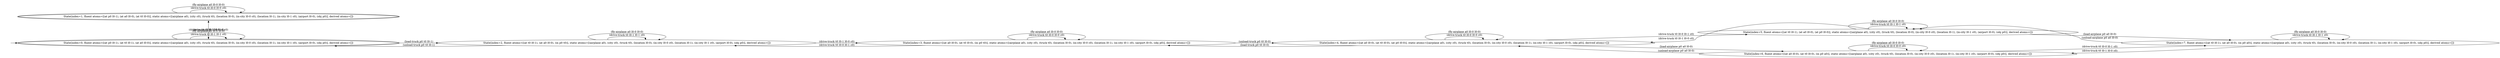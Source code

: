 digraph {
rankdir="LR"
s0[peripheries=2,label="State(index=0, fluent atoms=[(at p0 l0-1), (at t0 l0-1), (at a0 l0-0)], static atoms=[(airplane a0), (city c0), (truck t0), (location l0-0), (in-city l0-0 c0), (location l0-1), (in-city l0-1 c0), (airport l0-0), (obj p0)], derived atoms=[])"]
s1[peripheries=2,label="State(index=1, fluent atoms=[(at p0 l0-1), (at a0 l0-0), (at t0 l0-0)], static atoms=[(airplane a0), (city c0), (truck t0), (location l0-0), (in-city l0-0 c0), (location l0-1), (in-city l0-1 c0), (airport l0-0), (obj p0)], derived atoms=[])"]
s2[label="State(index=2, fluent atoms=[(at t0 l0-1), (at a0 l0-0), (in p0 t0)], static atoms=[(airplane a0), (city c0), (truck t0), (location l0-0), (in-city l0-0 c0), (location l0-1), (in-city l0-1 c0), (airport l0-0), (obj p0)], derived atoms=[])"]
s3[label="State(index=3, fluent atoms=[(at a0 l0-0), (at t0 l0-0), (in p0 t0)], static atoms=[(airplane a0), (city c0), (truck t0), (location l0-0), (in-city l0-0 c0), (location l0-1), (in-city l0-1 c0), (airport l0-0), (obj p0)], derived atoms=[])"]
s4[label="State(index=4, fluent atoms=[(at a0 l0-0), (at t0 l0-0), (at p0 l0-0)], static atoms=[(airplane a0), (city c0), (truck t0), (location l0-0), (in-city l0-0 c0), (location l0-1), (in-city l0-1 c0), (airport l0-0), (obj p0)], derived atoms=[])"]
s5[label="State(index=5, fluent atoms=[(at t0 l0-1), (at a0 l0-0), (at p0 l0-0)], static atoms=[(airplane a0), (city c0), (truck t0), (location l0-0), (in-city l0-0 c0), (location l0-1), (in-city l0-1 c0), (airport l0-0), (obj p0)], derived atoms=[])"]
s6[label="State(index=6, fluent atoms=[(at a0 l0-0), (at t0 l0-0), (in p0 a0)], static atoms=[(airplane a0), (city c0), (truck t0), (location l0-0), (in-city l0-0 c0), (location l0-1), (in-city l0-1 c0), (airport l0-0), (obj p0)], derived atoms=[])"]
s7[label="State(index=7, fluent atoms=[(at t0 l0-1), (at a0 l0-0), (in p0 a0)], static atoms=[(airplane a0), (city c0), (truck t0), (location l0-0), (in-city l0-0 c0), (location l0-1), (in-city l0-1 c0), (airport l0-0), (obj p0)], derived atoms=[])"]
Dangling [ label = "", style = invis ]
{ rank = same; Dangling }
Dangling -> s0
{ rank = same; s7}
{ rank = same; s5,s6}
{ rank = same; s4}
{ rank = same; s3}
{ rank = same; s2}
{ rank = same; s0,s1}
s0->s0 [label="(drive-truck t0 l0-1 l0-1 c0)"]
s0->s1 [label="(drive-truck t0 l0-1 l0-0 c0)"]
s0->s2 [label="(load-truck p0 t0 l0-1)"]
s0->s0 [label="(fly-airplane a0 l0-0 l0-0)"]
s2->s2 [label="(drive-truck t0 l0-1 l0-1 c0)"]
s2->s3 [label="(drive-truck t0 l0-1 l0-0 c0)"]
s2->s0 [label="(unload-truck p0 t0 l0-1)"]
s2->s2 [label="(fly-airplane a0 l0-0 l0-0)"]
s3->s2 [label="(drive-truck t0 l0-0 l0-1 c0)"]
s3->s3 [label="(drive-truck t0 l0-0 l0-0 c0)"]
s3->s4 [label="(unload-truck p0 t0 l0-0)"]
s3->s3 [label="(fly-airplane a0 l0-0 l0-0)"]
s4->s5 [label="(drive-truck t0 l0-0 l0-1 c0)"]
s4->s4 [label="(drive-truck t0 l0-0 l0-0 c0)"]
s4->s3 [label="(load-truck p0 t0 l0-0)"]
s4->s4 [label="(fly-airplane a0 l0-0 l0-0)"]
s4->s6 [label="(load-airplane p0 a0 l0-0)"]
s6->s7 [label="(drive-truck t0 l0-0 l0-1 c0)"]
s6->s6 [label="(drive-truck t0 l0-0 l0-0 c0)"]
s6->s6 [label="(fly-airplane a0 l0-0 l0-0)"]
s6->s4 [label="(unload-airplane p0 a0 l0-0)"]
s7->s7 [label="(drive-truck t0 l0-1 l0-1 c0)"]
s7->s6 [label="(drive-truck t0 l0-1 l0-0 c0)"]
s7->s7 [label="(fly-airplane a0 l0-0 l0-0)"]
s7->s5 [label="(unload-airplane p0 a0 l0-0)"]
s5->s5 [label="(drive-truck t0 l0-1 l0-1 c0)"]
s5->s4 [label="(drive-truck t0 l0-1 l0-0 c0)"]
s5->s5 [label="(fly-airplane a0 l0-0 l0-0)"]
s5->s7 [label="(load-airplane p0 a0 l0-0)"]
s1->s0 [label="(drive-truck t0 l0-0 l0-1 c0)"]
s1->s1 [label="(drive-truck t0 l0-0 l0-0 c0)"]
s1->s1 [label="(fly-airplane a0 l0-0 l0-0)"]
}
